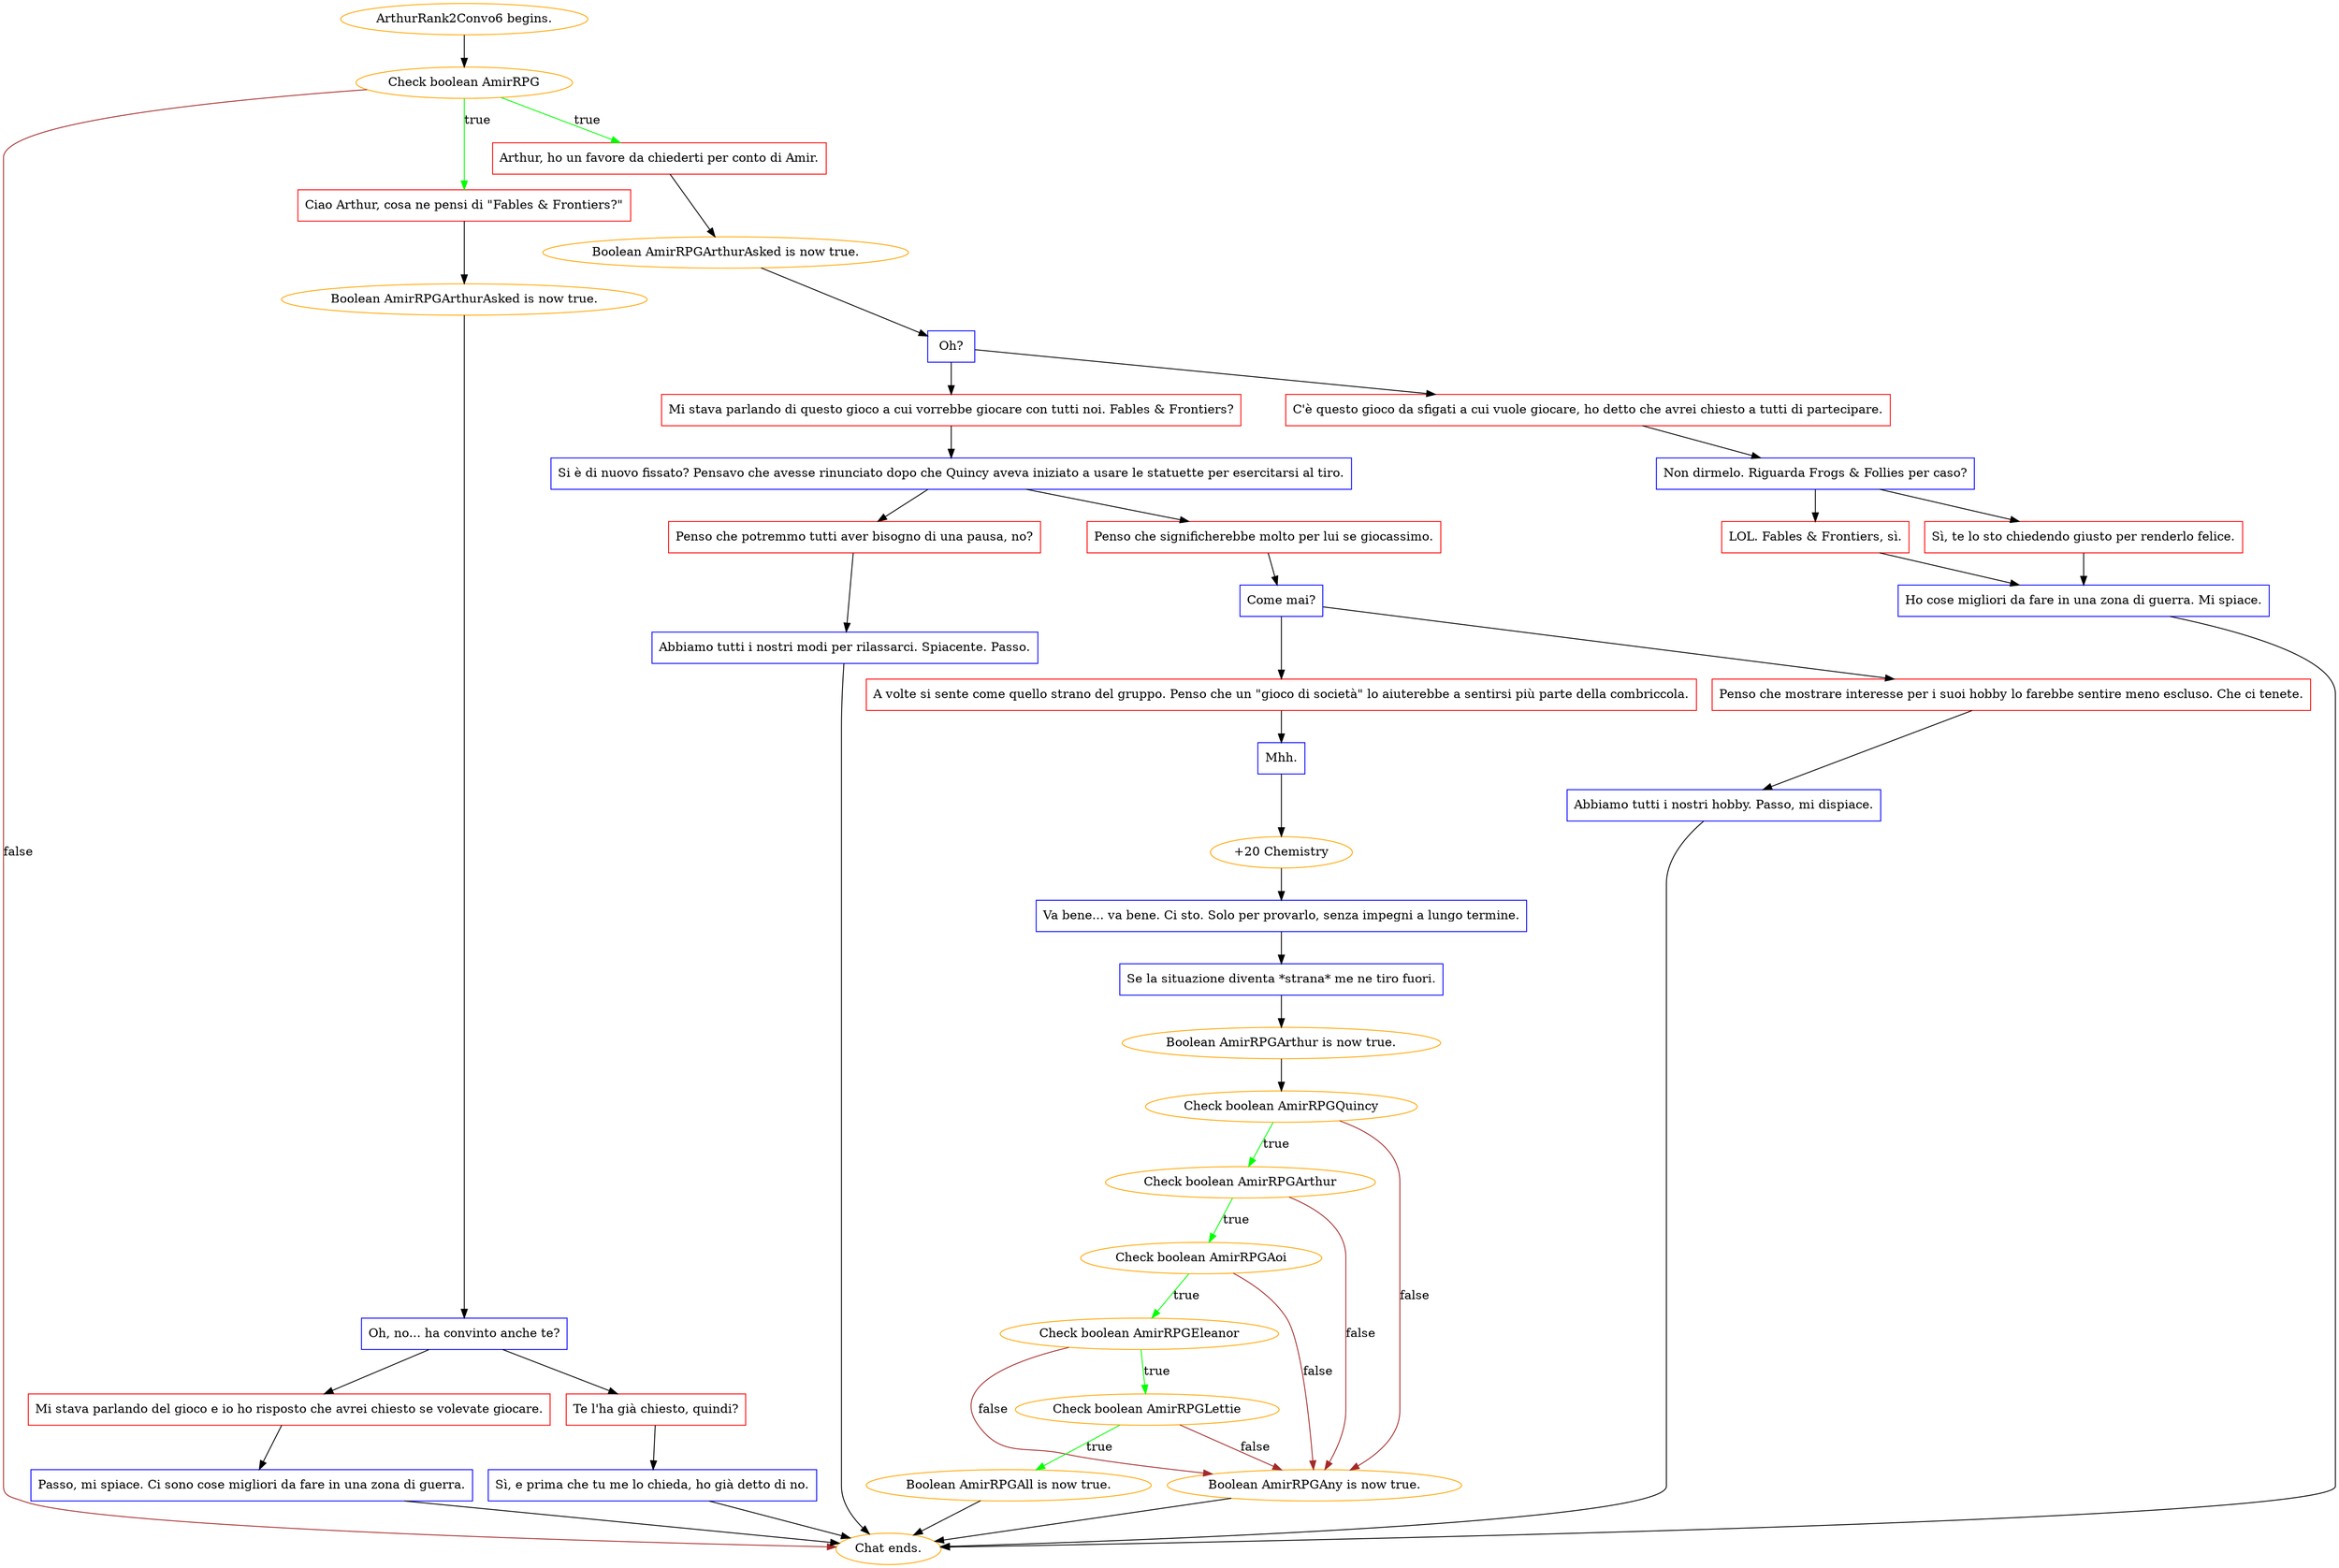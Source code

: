 digraph {
	"ArthurRank2Convo6 begins." [color=orange];
		"ArthurRank2Convo6 begins." -> j1855590608;
	j1855590608 [label="Check boolean AmirRPG",color=orange];
		j1855590608 -> j1563578915 [label=true,color=green];
		j1855590608 -> j40669380 [label=true,color=green];
		j1855590608 -> "Chat ends." [label=false,color=brown];
	j1563578915 [label="Ciao Arthur, cosa ne pensi di \"Fables & Frontiers?\"",shape=box,color=red];
		j1563578915 -> j2160447508;
	j40669380 [label="Arthur, ho un favore da chiederti per conto di Amir.",shape=box,color=red];
		j40669380 -> j688733661;
	"Chat ends." [color=orange];
	j2160447508 [label="Boolean AmirRPGArthurAsked is now true.",color=orange];
		j2160447508 -> j366692432;
	j688733661 [label="Boolean AmirRPGArthurAsked is now true.",color=orange];
		j688733661 -> j1247613328;
	j366692432 [label="Oh, no... ha convinto anche te?",shape=box,color=blue];
		j366692432 -> j2719232070;
		j366692432 -> j3275637141;
	j1247613328 [label="Oh?",shape=box,color=blue];
		j1247613328 -> j106101809;
		j1247613328 -> j3011562375;
	j2719232070 [label="Te l'ha già chiesto, quindi?",shape=box,color=red];
		j2719232070 -> j257327142;
	j3275637141 [label="Mi stava parlando del gioco e io ho risposto che avrei chiesto se volevate giocare.",shape=box,color=red];
		j3275637141 -> j896024860;
	j106101809 [label="Mi stava parlando di questo gioco a cui vorrebbe giocare con tutti noi. Fables & Frontiers?",shape=box,color=red];
		j106101809 -> j2943236990;
	j3011562375 [label="C'è questo gioco da sfigati a cui vuole giocare, ho detto che avrei chiesto a tutti di partecipare.",shape=box,color=red];
		j3011562375 -> j110803722;
	j257327142 [label="Sì, e prima che tu me lo chieda, ho già detto di no.",shape=box,color=blue];
		j257327142 -> "Chat ends.";
	j896024860 [label="Passo, mi spiace. Ci sono cose migliori da fare in una zona di guerra.",shape=box,color=blue];
		j896024860 -> "Chat ends.";
	j2943236990 [label="Si è di nuovo fissato? Pensavo che avesse rinunciato dopo che Quincy aveva iniziato a usare le statuette per esercitarsi al tiro.",shape=box,color=blue];
		j2943236990 -> j1978794130;
		j2943236990 -> j2069376750;
	j110803722 [label="Non dirmelo. Riguarda Frogs & Follies per caso?",shape=box,color=blue];
		j110803722 -> j2701578538;
		j110803722 -> j1568964065;
	j1978794130 [label="Penso che potremmo tutti aver bisogno di una pausa, no?",shape=box,color=red];
		j1978794130 -> j3004497107;
	j2069376750 [label="Penso che significherebbe molto per lui se giocassimo.",shape=box,color=red];
		j2069376750 -> j2165646580;
	j2701578538 [label="LOL. Fables & Frontiers, sì.",shape=box,color=red];
		j2701578538 -> j3684353961;
	j1568964065 [label="Sì, te lo sto chiedendo giusto per renderlo felice.",shape=box,color=red];
		j1568964065 -> j3684353961;
	j3004497107 [label="Abbiamo tutti i nostri modi per rilassarci. Spiacente. Passo.",shape=box,color=blue];
		j3004497107 -> "Chat ends.";
	j2165646580 [label="Come mai?",shape=box,color=blue];
		j2165646580 -> j1352393118;
		j2165646580 -> j1566977547;
	j3684353961 [label="Ho cose migliori da fare in una zona di guerra. Mi spiace.",shape=box,color=blue];
		j3684353961 -> "Chat ends.";
	j1352393118 [label="A volte si sente come quello strano del gruppo. Penso che un \"gioco di società\" lo aiuterebbe a sentirsi più parte della combriccola.",shape=box,color=red];
		j1352393118 -> j4115395738;
	j1566977547 [label="Penso che mostrare interesse per i suoi hobby lo farebbe sentire meno escluso. Che ci tenete.",shape=box,color=red];
		j1566977547 -> j1551382412;
	j4115395738 [label="Mhh.",shape=box,color=blue];
		j4115395738 -> j228601220;
	j1551382412 [label="Abbiamo tutti i nostri hobby. Passo, mi dispiace.",shape=box,color=blue];
		j1551382412 -> "Chat ends.";
	j228601220 [label="+20 Chemistry",color=orange];
		j228601220 -> j2967467763;
	j2967467763 [label="Va bene... va bene. Ci sto. Solo per provarlo, senza impegni a lungo termine.",shape=box,color=blue];
		j2967467763 -> j1050518585;
	j1050518585 [label="Se la situazione diventa *strana* me ne tiro fuori.",shape=box,color=blue];
		j1050518585 -> j2752900129;
	j2752900129 [label="Boolean AmirRPGArthur is now true.",color=orange];
		j2752900129 -> j2587658351;
	j2587658351 [label="Check boolean AmirRPGQuincy",color=orange];
		j2587658351 -> j4272770091 [label=true,color=green];
		j2587658351 -> j1992773596 [label=false,color=brown];
	j4272770091 [label="Check boolean AmirRPGArthur",color=orange];
		j4272770091 -> j36500747 [label=true,color=green];
		j4272770091 -> j1992773596 [label=false,color=brown];
	j1992773596 [label="Boolean AmirRPGAny is now true.",color=orange];
		j1992773596 -> "Chat ends.";
	j36500747 [label="Check boolean AmirRPGAoi",color=orange];
		j36500747 -> j1856519486 [label=true,color=green];
		j36500747 -> j1992773596 [label=false,color=brown];
	j1856519486 [label="Check boolean AmirRPGEleanor",color=orange];
		j1856519486 -> j3730204203 [label=true,color=green];
		j1856519486 -> j1992773596 [label=false,color=brown];
	j3730204203 [label="Check boolean AmirRPGLettie",color=orange];
		j3730204203 -> j2677000302 [label=true,color=green];
		j3730204203 -> j1992773596 [label=false,color=brown];
	j2677000302 [label="Boolean AmirRPGAll is now true.",color=orange];
		j2677000302 -> "Chat ends.";
}